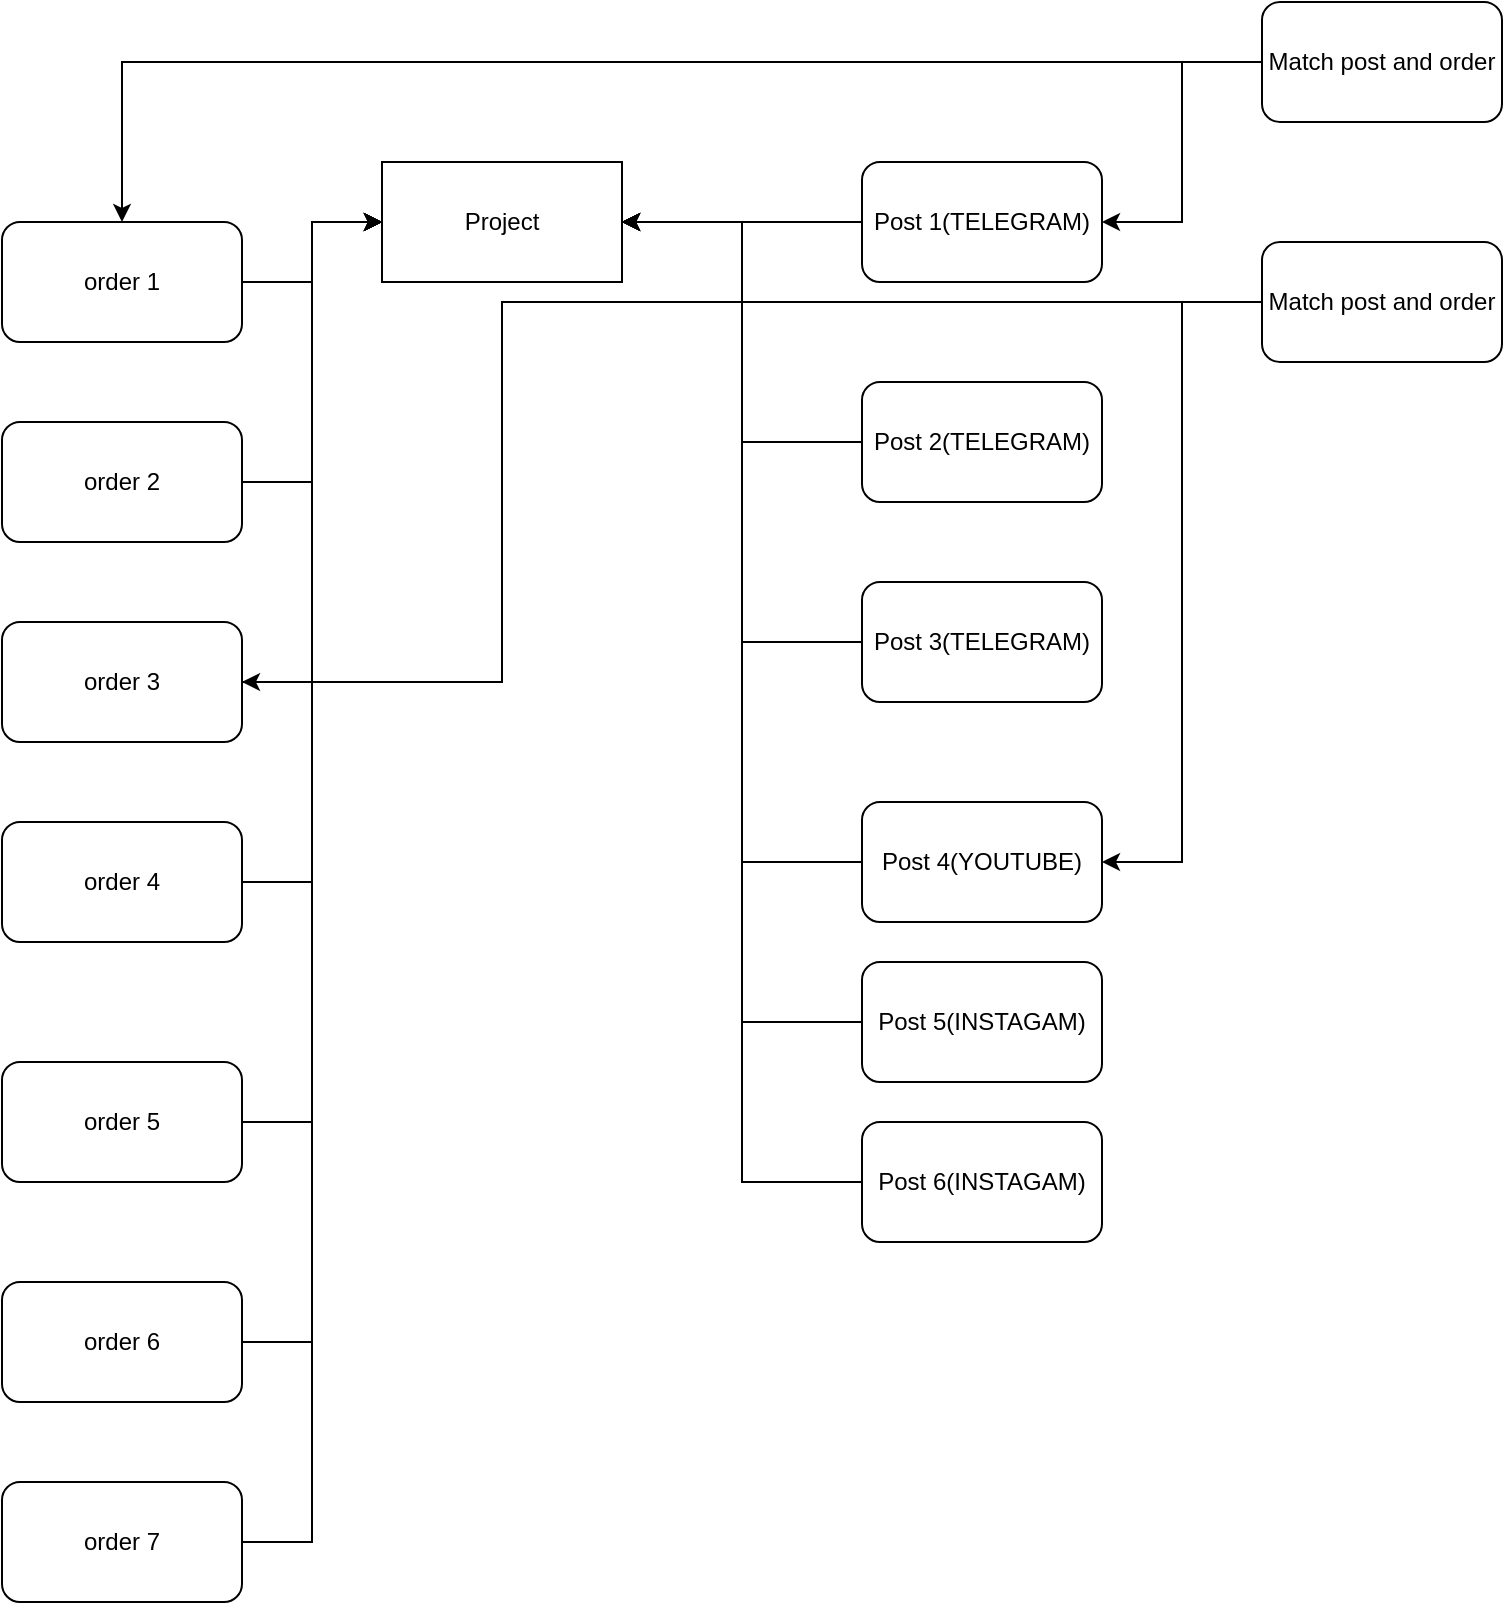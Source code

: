 <mxfile version="24.7.8" pages="2">
  <diagram name="Страница — 1" id="N74nb63rjalvIFHK6bYM">
    <mxGraphModel dx="474" dy="676" grid="1" gridSize="10" guides="1" tooltips="1" connect="1" arrows="1" fold="1" page="1" pageScale="1" pageWidth="827" pageHeight="1169" math="0" shadow="0">
      <root>
        <mxCell id="0" />
        <mxCell id="1" parent="0" />
        <mxCell id="ClV1woOX9yYUaKSuEx5a-1" value="Project" style="rounded=0;whiteSpace=wrap;html=1;" parent="1" vertex="1">
          <mxGeometry x="200" y="120" width="120" height="60" as="geometry" />
        </mxCell>
        <mxCell id="ClV1woOX9yYUaKSuEx5a-8" style="edgeStyle=orthogonalEdgeStyle;rounded=0;orthogonalLoop=1;jettySize=auto;html=1;entryX=1;entryY=0.5;entryDx=0;entryDy=0;" parent="1" source="ClV1woOX9yYUaKSuEx5a-2" target="ClV1woOX9yYUaKSuEx5a-1" edge="1">
          <mxGeometry relative="1" as="geometry" />
        </mxCell>
        <mxCell id="ClV1woOX9yYUaKSuEx5a-2" value="Post 1(TELEGRAM)" style="rounded=1;whiteSpace=wrap;html=1;" parent="1" vertex="1">
          <mxGeometry x="440" y="120" width="120" height="60" as="geometry" />
        </mxCell>
        <mxCell id="ClV1woOX9yYUaKSuEx5a-9" style="edgeStyle=orthogonalEdgeStyle;rounded=0;orthogonalLoop=1;jettySize=auto;html=1;entryX=1;entryY=0.5;entryDx=0;entryDy=0;" parent="1" source="ClV1woOX9yYUaKSuEx5a-3" target="ClV1woOX9yYUaKSuEx5a-1" edge="1">
          <mxGeometry relative="1" as="geometry" />
        </mxCell>
        <mxCell id="ClV1woOX9yYUaKSuEx5a-3" value="Post 2(TELEGRAM)" style="rounded=1;whiteSpace=wrap;html=1;" parent="1" vertex="1">
          <mxGeometry x="440" y="230" width="120" height="60" as="geometry" />
        </mxCell>
        <mxCell id="ClV1woOX9yYUaKSuEx5a-10" style="edgeStyle=orthogonalEdgeStyle;rounded=0;orthogonalLoop=1;jettySize=auto;html=1;entryX=1;entryY=0.5;entryDx=0;entryDy=0;" parent="1" source="ClV1woOX9yYUaKSuEx5a-4" target="ClV1woOX9yYUaKSuEx5a-1" edge="1">
          <mxGeometry relative="1" as="geometry" />
        </mxCell>
        <mxCell id="ClV1woOX9yYUaKSuEx5a-4" value="Post 3(TELEGRAM)" style="rounded=1;whiteSpace=wrap;html=1;" parent="1" vertex="1">
          <mxGeometry x="440" y="330" width="120" height="60" as="geometry" />
        </mxCell>
        <mxCell id="ClV1woOX9yYUaKSuEx5a-11" style="edgeStyle=orthogonalEdgeStyle;rounded=0;orthogonalLoop=1;jettySize=auto;html=1;entryX=1;entryY=0.5;entryDx=0;entryDy=0;" parent="1" source="ClV1woOX9yYUaKSuEx5a-5" target="ClV1woOX9yYUaKSuEx5a-1" edge="1">
          <mxGeometry relative="1" as="geometry" />
        </mxCell>
        <mxCell id="ClV1woOX9yYUaKSuEx5a-5" value="Post 4(YOUTUBE)" style="rounded=1;whiteSpace=wrap;html=1;" parent="1" vertex="1">
          <mxGeometry x="440" y="440" width="120" height="60" as="geometry" />
        </mxCell>
        <mxCell id="ClV1woOX9yYUaKSuEx5a-12" style="edgeStyle=orthogonalEdgeStyle;rounded=0;orthogonalLoop=1;jettySize=auto;html=1;entryX=1;entryY=0.5;entryDx=0;entryDy=0;" parent="1" source="ClV1woOX9yYUaKSuEx5a-6" target="ClV1woOX9yYUaKSuEx5a-1" edge="1">
          <mxGeometry relative="1" as="geometry" />
        </mxCell>
        <mxCell id="ClV1woOX9yYUaKSuEx5a-6" value="Post 5(INSTAGAM)" style="rounded=1;whiteSpace=wrap;html=1;" parent="1" vertex="1">
          <mxGeometry x="440" y="520" width="120" height="60" as="geometry" />
        </mxCell>
        <mxCell id="ClV1woOX9yYUaKSuEx5a-13" style="edgeStyle=orthogonalEdgeStyle;rounded=0;orthogonalLoop=1;jettySize=auto;html=1;entryX=1;entryY=0.5;entryDx=0;entryDy=0;" parent="1" source="ClV1woOX9yYUaKSuEx5a-7" target="ClV1woOX9yYUaKSuEx5a-1" edge="1">
          <mxGeometry relative="1" as="geometry" />
        </mxCell>
        <mxCell id="ClV1woOX9yYUaKSuEx5a-7" value="Post 6(INSTAGAM)" style="rounded=1;whiteSpace=wrap;html=1;" parent="1" vertex="1">
          <mxGeometry x="440" y="600" width="120" height="60" as="geometry" />
        </mxCell>
        <mxCell id="ClV1woOX9yYUaKSuEx5a-21" value="" style="edgeStyle=orthogonalEdgeStyle;rounded=0;orthogonalLoop=1;jettySize=auto;html=1;entryX=0;entryY=0.5;entryDx=0;entryDy=0;" parent="1" source="ClV1woOX9yYUaKSuEx5a-14" target="ClV1woOX9yYUaKSuEx5a-1" edge="1">
          <mxGeometry relative="1" as="geometry" />
        </mxCell>
        <mxCell id="ClV1woOX9yYUaKSuEx5a-14" value="order 1" style="rounded=1;whiteSpace=wrap;html=1;" parent="1" vertex="1">
          <mxGeometry x="10" y="150" width="120" height="60" as="geometry" />
        </mxCell>
        <mxCell id="ClV1woOX9yYUaKSuEx5a-22" style="edgeStyle=orthogonalEdgeStyle;rounded=0;orthogonalLoop=1;jettySize=auto;html=1;entryX=0;entryY=0.5;entryDx=0;entryDy=0;" parent="1" source="ClV1woOX9yYUaKSuEx5a-15" target="ClV1woOX9yYUaKSuEx5a-1" edge="1">
          <mxGeometry relative="1" as="geometry" />
        </mxCell>
        <mxCell id="ClV1woOX9yYUaKSuEx5a-15" value="order 2" style="rounded=1;whiteSpace=wrap;html=1;" parent="1" vertex="1">
          <mxGeometry x="10" y="250" width="120" height="60" as="geometry" />
        </mxCell>
        <mxCell id="ClV1woOX9yYUaKSuEx5a-23" style="edgeStyle=orthogonalEdgeStyle;rounded=0;orthogonalLoop=1;jettySize=auto;html=1;entryX=0;entryY=0.5;entryDx=0;entryDy=0;" parent="1" source="ClV1woOX9yYUaKSuEx5a-16" target="ClV1woOX9yYUaKSuEx5a-1" edge="1">
          <mxGeometry relative="1" as="geometry" />
        </mxCell>
        <mxCell id="ClV1woOX9yYUaKSuEx5a-16" value="order 3" style="rounded=1;whiteSpace=wrap;html=1;" parent="1" vertex="1">
          <mxGeometry x="10" y="350" width="120" height="60" as="geometry" />
        </mxCell>
        <mxCell id="ClV1woOX9yYUaKSuEx5a-24" style="edgeStyle=orthogonalEdgeStyle;rounded=0;orthogonalLoop=1;jettySize=auto;html=1;entryX=0;entryY=0.5;entryDx=0;entryDy=0;" parent="1" source="ClV1woOX9yYUaKSuEx5a-17" target="ClV1woOX9yYUaKSuEx5a-1" edge="1">
          <mxGeometry relative="1" as="geometry" />
        </mxCell>
        <mxCell id="ClV1woOX9yYUaKSuEx5a-17" value="order 4" style="rounded=1;whiteSpace=wrap;html=1;" parent="1" vertex="1">
          <mxGeometry x="10" y="450" width="120" height="60" as="geometry" />
        </mxCell>
        <mxCell id="ClV1woOX9yYUaKSuEx5a-25" style="edgeStyle=orthogonalEdgeStyle;rounded=0;orthogonalLoop=1;jettySize=auto;html=1;entryX=0;entryY=0.5;entryDx=0;entryDy=0;" parent="1" source="ClV1woOX9yYUaKSuEx5a-18" target="ClV1woOX9yYUaKSuEx5a-1" edge="1">
          <mxGeometry relative="1" as="geometry" />
        </mxCell>
        <mxCell id="ClV1woOX9yYUaKSuEx5a-18" value="order 5" style="rounded=1;whiteSpace=wrap;html=1;" parent="1" vertex="1">
          <mxGeometry x="10" y="570" width="120" height="60" as="geometry" />
        </mxCell>
        <mxCell id="ClV1woOX9yYUaKSuEx5a-26" style="edgeStyle=orthogonalEdgeStyle;rounded=0;orthogonalLoop=1;jettySize=auto;html=1;entryX=0;entryY=0.5;entryDx=0;entryDy=0;" parent="1" source="ClV1woOX9yYUaKSuEx5a-19" target="ClV1woOX9yYUaKSuEx5a-1" edge="1">
          <mxGeometry relative="1" as="geometry" />
        </mxCell>
        <mxCell id="ClV1woOX9yYUaKSuEx5a-19" value="order 6" style="rounded=1;whiteSpace=wrap;html=1;" parent="1" vertex="1">
          <mxGeometry x="10" y="680" width="120" height="60" as="geometry" />
        </mxCell>
        <mxCell id="ClV1woOX9yYUaKSuEx5a-27" style="edgeStyle=orthogonalEdgeStyle;rounded=0;orthogonalLoop=1;jettySize=auto;html=1;entryX=0;entryY=0.5;entryDx=0;entryDy=0;" parent="1" source="ClV1woOX9yYUaKSuEx5a-20" target="ClV1woOX9yYUaKSuEx5a-1" edge="1">
          <mxGeometry relative="1" as="geometry" />
        </mxCell>
        <mxCell id="ClV1woOX9yYUaKSuEx5a-20" value="order 7" style="rounded=1;whiteSpace=wrap;html=1;" parent="1" vertex="1">
          <mxGeometry x="10" y="780" width="120" height="60" as="geometry" />
        </mxCell>
        <mxCell id="ClV1woOX9yYUaKSuEx5a-30" style="edgeStyle=orthogonalEdgeStyle;rounded=0;orthogonalLoop=1;jettySize=auto;html=1;entryX=1;entryY=0.5;entryDx=0;entryDy=0;" parent="1" source="ClV1woOX9yYUaKSuEx5a-28" target="ClV1woOX9yYUaKSuEx5a-2" edge="1">
          <mxGeometry relative="1" as="geometry" />
        </mxCell>
        <mxCell id="ClV1woOX9yYUaKSuEx5a-31" style="edgeStyle=orthogonalEdgeStyle;rounded=0;orthogonalLoop=1;jettySize=auto;html=1;entryX=0.5;entryY=0;entryDx=0;entryDy=0;" parent="1" source="ClV1woOX9yYUaKSuEx5a-28" target="ClV1woOX9yYUaKSuEx5a-14" edge="1">
          <mxGeometry relative="1" as="geometry" />
        </mxCell>
        <mxCell id="ClV1woOX9yYUaKSuEx5a-28" value="Match post and order" style="rounded=1;whiteSpace=wrap;html=1;" parent="1" vertex="1">
          <mxGeometry x="640" y="40" width="120" height="60" as="geometry" />
        </mxCell>
        <mxCell id="ClV1woOX9yYUaKSuEx5a-33" style="edgeStyle=orthogonalEdgeStyle;rounded=0;orthogonalLoop=1;jettySize=auto;html=1;entryX=1;entryY=0.5;entryDx=0;entryDy=0;" parent="1" source="ClV1woOX9yYUaKSuEx5a-32" target="ClV1woOX9yYUaKSuEx5a-5" edge="1">
          <mxGeometry relative="1" as="geometry" />
        </mxCell>
        <mxCell id="ClV1woOX9yYUaKSuEx5a-34" style="edgeStyle=orthogonalEdgeStyle;rounded=0;orthogonalLoop=1;jettySize=auto;html=1;entryX=1;entryY=0.5;entryDx=0;entryDy=0;" parent="1" source="ClV1woOX9yYUaKSuEx5a-32" target="ClV1woOX9yYUaKSuEx5a-16" edge="1">
          <mxGeometry relative="1" as="geometry">
            <Array as="points">
              <mxPoint x="260" y="190" />
              <mxPoint x="260" y="380" />
            </Array>
          </mxGeometry>
        </mxCell>
        <mxCell id="ClV1woOX9yYUaKSuEx5a-32" value="Match post and order" style="rounded=1;whiteSpace=wrap;html=1;" parent="1" vertex="1">
          <mxGeometry x="640" y="160" width="120" height="60" as="geometry" />
        </mxCell>
      </root>
    </mxGraphModel>
  </diagram>
  <diagram id="CB-eDqF9sYgEUY6z4aDw" name="Страница — 2">
    <mxGraphModel dx="819" dy="386" grid="1" gridSize="10" guides="1" tooltips="1" connect="1" arrows="1" fold="1" page="1" pageScale="1" pageWidth="827" pageHeight="1169" math="0" shadow="0">
      <root>
        <mxCell id="0" />
        <mxCell id="1" parent="0" />
        <mxCell id="k1ubr4yQ8dGrVtbRuD2y-22" value="MAIN" style="rounded=0;whiteSpace=wrap;html=1;" parent="1" vertex="1">
          <mxGeometry x="80" y="240" width="120" height="60" as="geometry" />
        </mxCell>
        <mxCell id="25yBO3bAXp1Er4C4iCrG-10" style="edgeStyle=orthogonalEdgeStyle;rounded=0;orthogonalLoop=1;jettySize=auto;html=1;entryX=1;entryY=0.5;entryDx=0;entryDy=0;" edge="1" parent="1" source="k1ubr4yQ8dGrVtbRuD2y-23" target="k1ubr4yQ8dGrVtbRuD2y-22">
          <mxGeometry relative="1" as="geometry" />
        </mxCell>
        <mxCell id="k1ubr4yQ8dGrVtbRuD2y-23" value="telegram worker 1" style="rounded=0;whiteSpace=wrap;html=1;" parent="1" vertex="1">
          <mxGeometry x="280" y="120" width="120" height="60" as="geometry" />
        </mxCell>
        <mxCell id="25yBO3bAXp1Er4C4iCrG-11" style="edgeStyle=orthogonalEdgeStyle;rounded=0;orthogonalLoop=1;jettySize=auto;html=1;entryX=1;entryY=0.5;entryDx=0;entryDy=0;" edge="1" parent="1" source="k1ubr4yQ8dGrVtbRuD2y-24" target="k1ubr4yQ8dGrVtbRuD2y-22">
          <mxGeometry relative="1" as="geometry" />
        </mxCell>
        <mxCell id="k1ubr4yQ8dGrVtbRuD2y-24" value="telegram worker 2" style="rounded=0;whiteSpace=wrap;html=1;" parent="1" vertex="1">
          <mxGeometry x="280" y="200" width="120" height="60" as="geometry" />
        </mxCell>
        <mxCell id="k1ubr4yQ8dGrVtbRuD2y-25" value="" style="endArrow=none;dashed=1;html=1;dashPattern=1 3;strokeWidth=2;rounded=0;entryX=0.5;entryY=1;entryDx=0;entryDy=0;exitX=0.5;exitY=0;exitDx=0;exitDy=0;" parent="1" source="k1ubr4yQ8dGrVtbRuD2y-26" target="k1ubr4yQ8dGrVtbRuD2y-24" edge="1">
          <mxGeometry width="50" height="50" relative="1" as="geometry">
            <mxPoint x="340" y="350" as="sourcePoint" />
            <mxPoint x="340" y="370" as="targetPoint" />
          </mxGeometry>
        </mxCell>
        <mxCell id="25yBO3bAXp1Er4C4iCrG-12" style="edgeStyle=orthogonalEdgeStyle;rounded=0;orthogonalLoop=1;jettySize=auto;html=1;entryX=1;entryY=0.5;entryDx=0;entryDy=0;" edge="1" parent="1" source="k1ubr4yQ8dGrVtbRuD2y-26" target="k1ubr4yQ8dGrVtbRuD2y-22">
          <mxGeometry relative="1" as="geometry" />
        </mxCell>
        <mxCell id="k1ubr4yQ8dGrVtbRuD2y-26" value="telegram worker n" style="rounded=0;whiteSpace=wrap;html=1;" parent="1" vertex="1">
          <mxGeometry x="280" y="320" width="120" height="60" as="geometry" />
        </mxCell>
        <mxCell id="25yBO3bAXp1Er4C4iCrG-3" style="edgeStyle=orthogonalEdgeStyle;rounded=0;orthogonalLoop=1;jettySize=auto;html=1;entryX=1;entryY=0.5;entryDx=0;entryDy=0;" edge="1" parent="1" source="25yBO3bAXp1Er4C4iCrG-2" target="k1ubr4yQ8dGrVtbRuD2y-23">
          <mxGeometry relative="1" as="geometry" />
        </mxCell>
        <mxCell id="25yBO3bAXp1Er4C4iCrG-2" value="DB" style="ellipse;whiteSpace=wrap;html=1;aspect=fixed;" vertex="1" parent="1">
          <mxGeometry x="450" y="110" width="80" height="80" as="geometry" />
        </mxCell>
        <mxCell id="25yBO3bAXp1Er4C4iCrG-5" style="edgeStyle=orthogonalEdgeStyle;rounded=0;orthogonalLoop=1;jettySize=auto;html=1;entryX=1;entryY=0.5;entryDx=0;entryDy=0;" edge="1" parent="1" source="25yBO3bAXp1Er4C4iCrG-4" target="k1ubr4yQ8dGrVtbRuD2y-24">
          <mxGeometry relative="1" as="geometry" />
        </mxCell>
        <mxCell id="25yBO3bAXp1Er4C4iCrG-4" value="DB" style="ellipse;whiteSpace=wrap;html=1;aspect=fixed;" vertex="1" parent="1">
          <mxGeometry x="450" y="190" width="80" height="80" as="geometry" />
        </mxCell>
        <mxCell id="25yBO3bAXp1Er4C4iCrG-7" style="edgeStyle=orthogonalEdgeStyle;rounded=0;orthogonalLoop=1;jettySize=auto;html=1;entryX=1;entryY=0.5;entryDx=0;entryDy=0;" edge="1" parent="1" source="25yBO3bAXp1Er4C4iCrG-6" target="k1ubr4yQ8dGrVtbRuD2y-26">
          <mxGeometry relative="1" as="geometry" />
        </mxCell>
        <mxCell id="25yBO3bAXp1Er4C4iCrG-6" value="DB" style="ellipse;whiteSpace=wrap;html=1;aspect=fixed;" vertex="1" parent="1">
          <mxGeometry x="450" y="310" width="80" height="80" as="geometry" />
        </mxCell>
        <mxCell id="25yBO3bAXp1Er4C4iCrG-9" style="edgeStyle=orthogonalEdgeStyle;rounded=0;orthogonalLoop=1;jettySize=auto;html=1;entryX=0.5;entryY=0;entryDx=0;entryDy=0;" edge="1" parent="1" source="25yBO3bAXp1Er4C4iCrG-8" target="k1ubr4yQ8dGrVtbRuD2y-22">
          <mxGeometry relative="1" as="geometry" />
        </mxCell>
        <mxCell id="25yBO3bAXp1Er4C4iCrG-8" value="DB" style="ellipse;whiteSpace=wrap;html=1;aspect=fixed;" vertex="1" parent="1">
          <mxGeometry x="100" y="130" width="80" height="80" as="geometry" />
        </mxCell>
      </root>
    </mxGraphModel>
  </diagram>
</mxfile>

